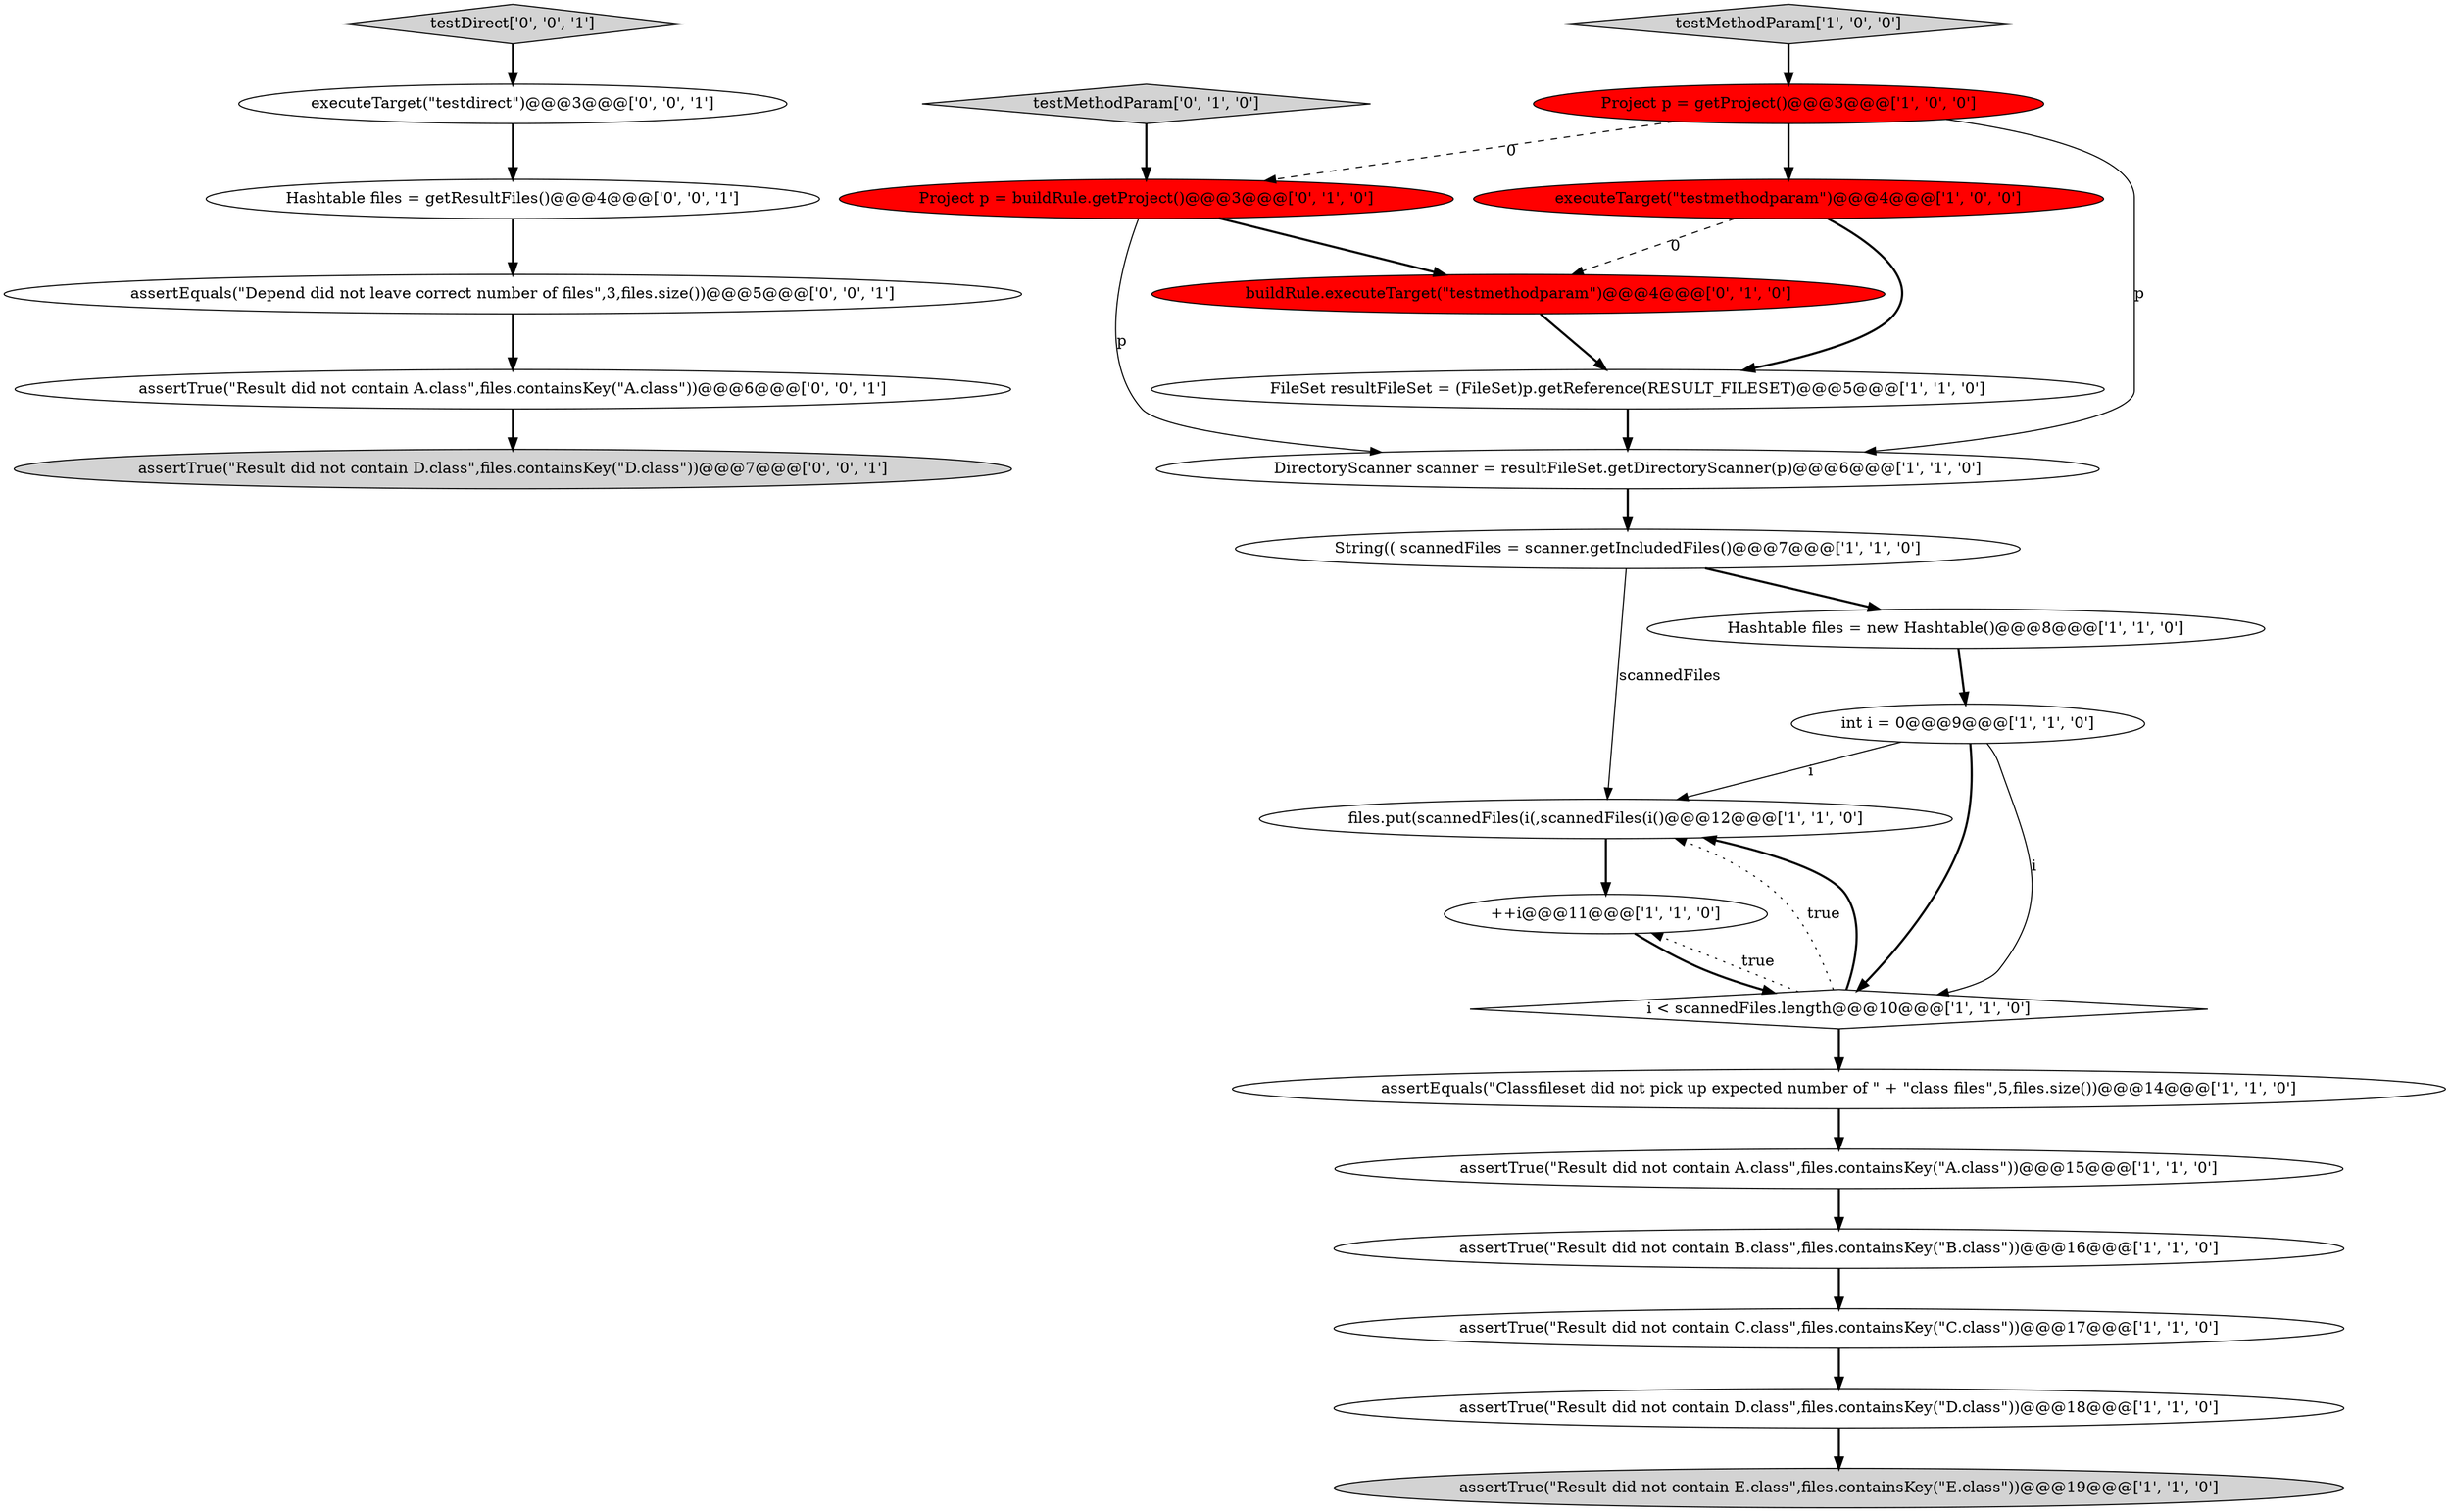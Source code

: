 digraph {
25 [style = filled, label = "executeTarget(\"testdirect\")@@@3@@@['0', '0', '1']", fillcolor = white, shape = ellipse image = "AAA0AAABBB3BBB"];
7 [style = filled, label = "files.put(scannedFiles(i(,scannedFiles(i()@@@12@@@['1', '1', '0']", fillcolor = white, shape = ellipse image = "AAA0AAABBB1BBB"];
9 [style = filled, label = "FileSet resultFileSet = (FileSet)p.getReference(RESULT_FILESET)@@@5@@@['1', '1', '0']", fillcolor = white, shape = ellipse image = "AAA0AAABBB1BBB"];
14 [style = filled, label = "String(( scannedFiles = scanner.getIncludedFiles()@@@7@@@['1', '1', '0']", fillcolor = white, shape = ellipse image = "AAA0AAABBB1BBB"];
11 [style = filled, label = "assertTrue(\"Result did not contain A.class\",files.containsKey(\"A.class\"))@@@15@@@['1', '1', '0']", fillcolor = white, shape = ellipse image = "AAA0AAABBB1BBB"];
21 [style = filled, label = "assertTrue(\"Result did not contain A.class\",files.containsKey(\"A.class\"))@@@6@@@['0', '0', '1']", fillcolor = white, shape = ellipse image = "AAA0AAABBB3BBB"];
20 [style = filled, label = "assertTrue(\"Result did not contain D.class\",files.containsKey(\"D.class\"))@@@7@@@['0', '0', '1']", fillcolor = lightgray, shape = ellipse image = "AAA0AAABBB3BBB"];
3 [style = filled, label = "assertTrue(\"Result did not contain C.class\",files.containsKey(\"C.class\"))@@@17@@@['1', '1', '0']", fillcolor = white, shape = ellipse image = "AAA0AAABBB1BBB"];
15 [style = filled, label = "DirectoryScanner scanner = resultFileSet.getDirectoryScanner(p)@@@6@@@['1', '1', '0']", fillcolor = white, shape = ellipse image = "AAA0AAABBB1BBB"];
17 [style = filled, label = "testMethodParam['0', '1', '0']", fillcolor = lightgray, shape = diamond image = "AAA0AAABBB2BBB"];
1 [style = filled, label = "++i@@@11@@@['1', '1', '0']", fillcolor = white, shape = ellipse image = "AAA0AAABBB1BBB"];
5 [style = filled, label = "Hashtable files = new Hashtable()@@@8@@@['1', '1', '0']", fillcolor = white, shape = ellipse image = "AAA0AAABBB1BBB"];
22 [style = filled, label = "assertEquals(\"Depend did not leave correct number of files\",3,files.size())@@@5@@@['0', '0', '1']", fillcolor = white, shape = ellipse image = "AAA0AAABBB3BBB"];
13 [style = filled, label = "i < scannedFiles.length@@@10@@@['1', '1', '0']", fillcolor = white, shape = diamond image = "AAA0AAABBB1BBB"];
16 [style = filled, label = "assertTrue(\"Result did not contain B.class\",files.containsKey(\"B.class\"))@@@16@@@['1', '1', '0']", fillcolor = white, shape = ellipse image = "AAA0AAABBB1BBB"];
10 [style = filled, label = "int i = 0@@@9@@@['1', '1', '0']", fillcolor = white, shape = ellipse image = "AAA0AAABBB1BBB"];
23 [style = filled, label = "testDirect['0', '0', '1']", fillcolor = lightgray, shape = diamond image = "AAA0AAABBB3BBB"];
2 [style = filled, label = "executeTarget(\"testmethodparam\")@@@4@@@['1', '0', '0']", fillcolor = red, shape = ellipse image = "AAA1AAABBB1BBB"];
24 [style = filled, label = "Hashtable files = getResultFiles()@@@4@@@['0', '0', '1']", fillcolor = white, shape = ellipse image = "AAA0AAABBB3BBB"];
12 [style = filled, label = "assertTrue(\"Result did not contain E.class\",files.containsKey(\"E.class\"))@@@19@@@['1', '1', '0']", fillcolor = lightgray, shape = ellipse image = "AAA0AAABBB1BBB"];
18 [style = filled, label = "buildRule.executeTarget(\"testmethodparam\")@@@4@@@['0', '1', '0']", fillcolor = red, shape = ellipse image = "AAA1AAABBB2BBB"];
6 [style = filled, label = "Project p = getProject()@@@3@@@['1', '0', '0']", fillcolor = red, shape = ellipse image = "AAA1AAABBB1BBB"];
0 [style = filled, label = "testMethodParam['1', '0', '0']", fillcolor = lightgray, shape = diamond image = "AAA0AAABBB1BBB"];
19 [style = filled, label = "Project p = buildRule.getProject()@@@3@@@['0', '1', '0']", fillcolor = red, shape = ellipse image = "AAA1AAABBB2BBB"];
8 [style = filled, label = "assertEquals(\"Classfileset did not pick up expected number of \" + \"class files\",5,files.size())@@@14@@@['1', '1', '0']", fillcolor = white, shape = ellipse image = "AAA0AAABBB1BBB"];
4 [style = filled, label = "assertTrue(\"Result did not contain D.class\",files.containsKey(\"D.class\"))@@@18@@@['1', '1', '0']", fillcolor = white, shape = ellipse image = "AAA0AAABBB1BBB"];
6->15 [style = solid, label="p"];
11->16 [style = bold, label=""];
5->10 [style = bold, label=""];
16->3 [style = bold, label=""];
23->25 [style = bold, label=""];
19->18 [style = bold, label=""];
7->1 [style = bold, label=""];
15->14 [style = bold, label=""];
0->6 [style = bold, label=""];
22->21 [style = bold, label=""];
13->7 [style = dotted, label="true"];
2->9 [style = bold, label=""];
24->22 [style = bold, label=""];
3->4 [style = bold, label=""];
1->13 [style = bold, label=""];
17->19 [style = bold, label=""];
10->13 [style = solid, label="i"];
6->2 [style = bold, label=""];
25->24 [style = bold, label=""];
13->1 [style = dotted, label="true"];
21->20 [style = bold, label=""];
10->13 [style = bold, label=""];
9->15 [style = bold, label=""];
13->7 [style = bold, label=""];
6->19 [style = dashed, label="0"];
18->9 [style = bold, label=""];
14->7 [style = solid, label="scannedFiles"];
2->18 [style = dashed, label="0"];
4->12 [style = bold, label=""];
13->8 [style = bold, label=""];
10->7 [style = solid, label="i"];
8->11 [style = bold, label=""];
14->5 [style = bold, label=""];
19->15 [style = solid, label="p"];
}
